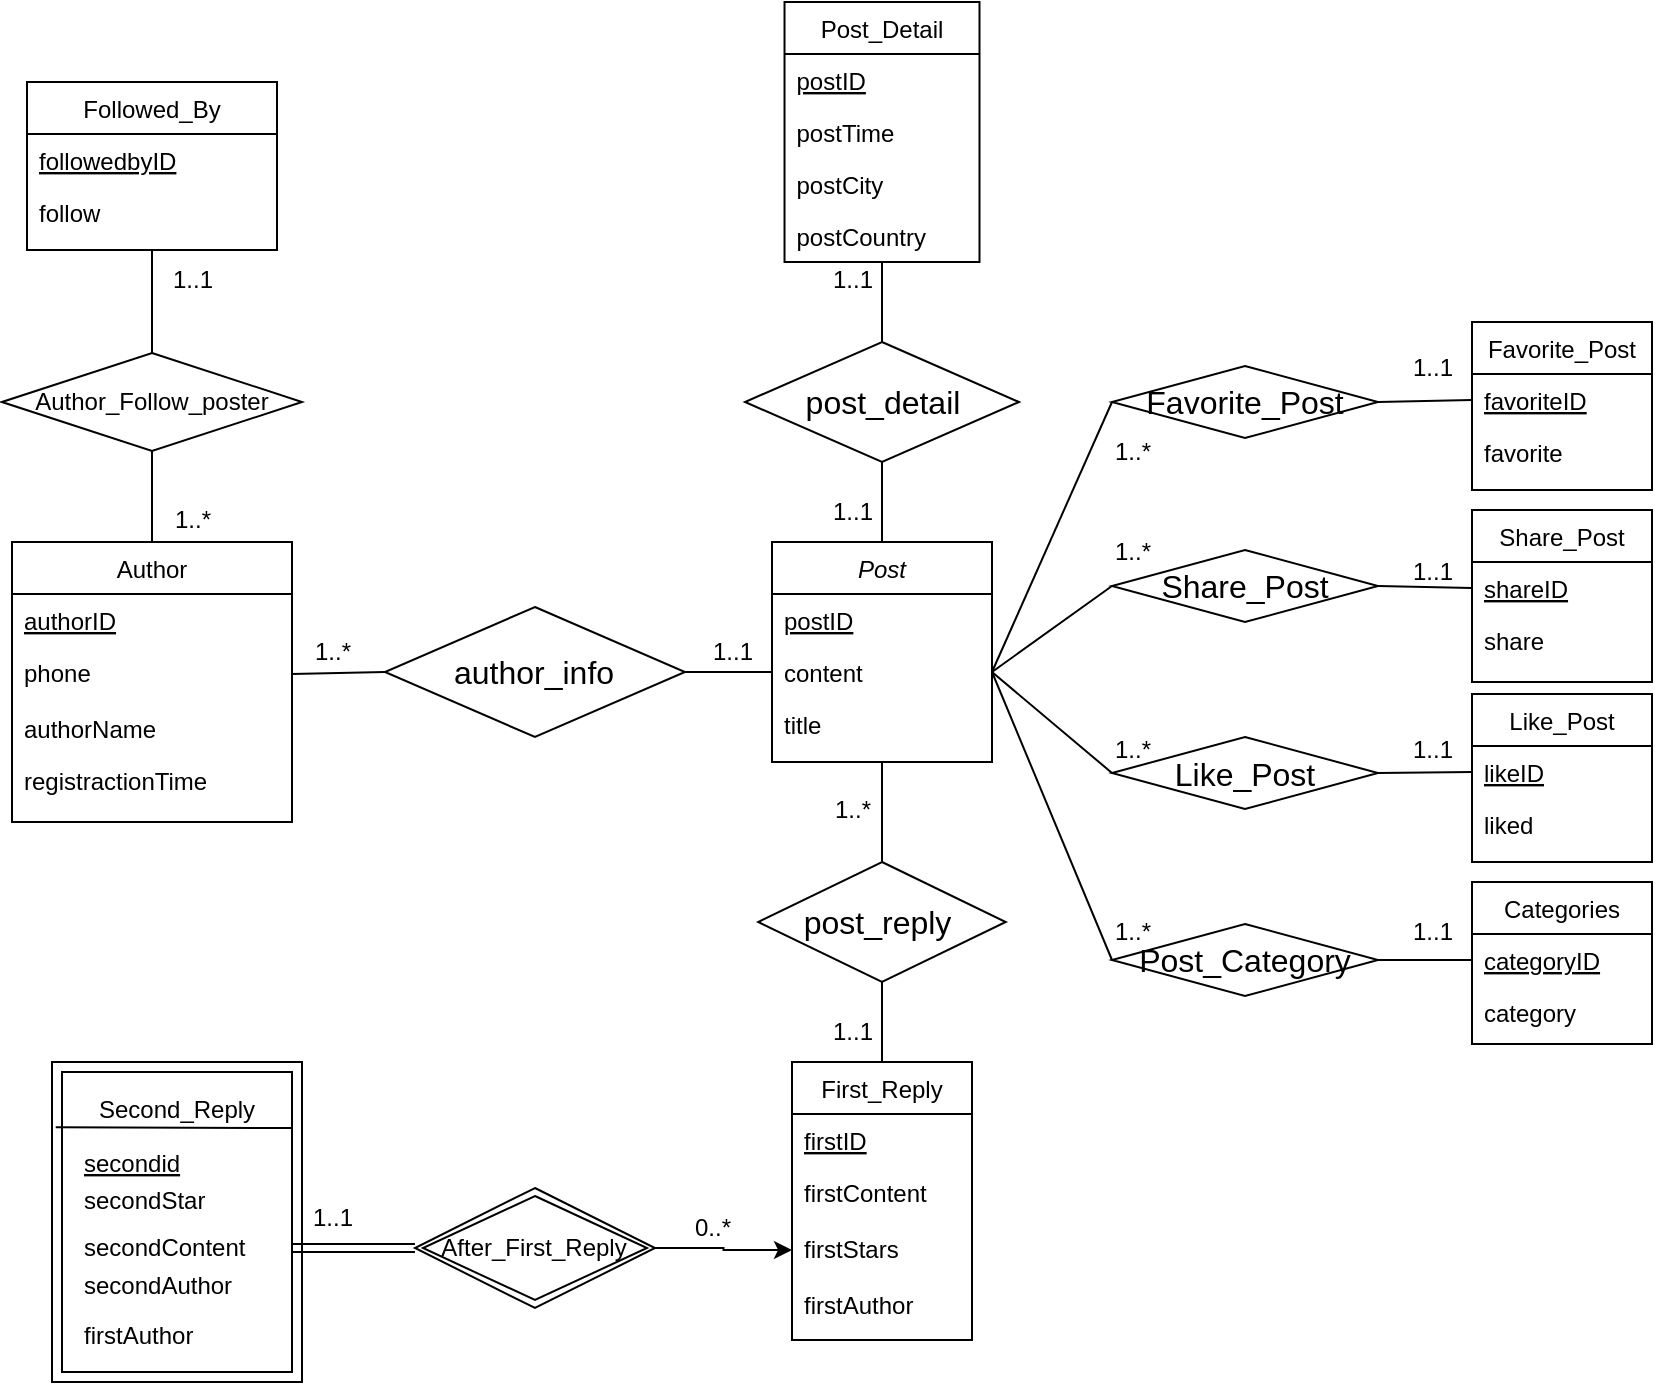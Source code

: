 <mxfile version="21.2.1" type="device">
  <diagram id="C5RBs43oDa-KdzZeNtuy" name="Page-1">
    <mxGraphModel dx="1516" dy="1942" grid="1" gridSize="10" guides="1" tooltips="1" connect="1" arrows="1" fold="1" page="1" pageScale="1" pageWidth="827" pageHeight="1169" math="0" shadow="0">
      <root>
        <mxCell id="WIyWlLk6GJQsqaUBKTNV-0" />
        <mxCell id="WIyWlLk6GJQsqaUBKTNV-1" parent="WIyWlLk6GJQsqaUBKTNV-0" />
        <mxCell id="zkfFHV4jXpPFQw0GAbJ--0" value="Post&#xa;" style="swimlane;fontStyle=2;align=center;verticalAlign=top;childLayout=stackLayout;horizontal=1;startSize=26;horizontalStack=0;resizeParent=1;resizeLast=0;collapsible=1;marginBottom=0;rounded=0;shadow=0;strokeWidth=1;" parent="WIyWlLk6GJQsqaUBKTNV-1" vertex="1">
          <mxGeometry x="220" y="70" width="110" height="110" as="geometry">
            <mxRectangle x="170" y="70" width="160" height="26" as="alternateBounds" />
          </mxGeometry>
        </mxCell>
        <mxCell id="7b5bxTBQ187WUfLb2XNa-0" value="postID" style="text;align=left;verticalAlign=top;spacingLeft=4;spacingRight=4;overflow=hidden;rotatable=0;points=[[0,0.5],[1,0.5]];portConstraint=eastwest;rounded=0;shadow=0;html=0;fontStyle=4" parent="zkfFHV4jXpPFQw0GAbJ--0" vertex="1">
          <mxGeometry y="26" width="110" height="26" as="geometry" />
        </mxCell>
        <mxCell id="zkfFHV4jXpPFQw0GAbJ--3" value="content&#xa;" style="text;align=left;verticalAlign=top;spacingLeft=4;spacingRight=4;overflow=hidden;rotatable=0;points=[[0,0.5],[1,0.5]];portConstraint=eastwest;rounded=0;shadow=0;html=0;" parent="zkfFHV4jXpPFQw0GAbJ--0" vertex="1">
          <mxGeometry y="52" width="110" height="26" as="geometry" />
        </mxCell>
        <mxCell id="zkfFHV4jXpPFQw0GAbJ--1" value="title&#xa;" style="text;align=left;verticalAlign=top;spacingLeft=4;spacingRight=4;overflow=hidden;rotatable=0;points=[[0,0.5],[1,0.5]];portConstraint=eastwest;" parent="zkfFHV4jXpPFQw0GAbJ--0" vertex="1">
          <mxGeometry y="78" width="110" height="28" as="geometry" />
        </mxCell>
        <mxCell id="7b5bxTBQ187WUfLb2XNa-2" value="Post_Detail" style="swimlane;fontStyle=0;align=center;verticalAlign=top;childLayout=stackLayout;horizontal=1;startSize=26;horizontalStack=0;resizeParent=1;resizeLast=0;collapsible=1;marginBottom=0;rounded=0;shadow=0;strokeWidth=1;" parent="WIyWlLk6GJQsqaUBKTNV-1" vertex="1">
          <mxGeometry x="226.26" y="-200" width="97.49" height="130" as="geometry">
            <mxRectangle x="550" y="140" width="160" height="26" as="alternateBounds" />
          </mxGeometry>
        </mxCell>
        <mxCell id="7b5bxTBQ187WUfLb2XNa-3" value="postID" style="text;align=left;verticalAlign=top;spacingLeft=4;spacingRight=4;overflow=hidden;rotatable=0;points=[[0,0.5],[1,0.5]];portConstraint=eastwest;fontStyle=4" parent="7b5bxTBQ187WUfLb2XNa-2" vertex="1">
          <mxGeometry y="26" width="97.49" height="26" as="geometry" />
        </mxCell>
        <mxCell id="7b5bxTBQ187WUfLb2XNa-4" value="postTime" style="text;align=left;verticalAlign=top;spacingLeft=4;spacingRight=4;overflow=hidden;rotatable=0;points=[[0,0.5],[1,0.5]];portConstraint=eastwest;rounded=0;shadow=0;html=0;" parent="7b5bxTBQ187WUfLb2XNa-2" vertex="1">
          <mxGeometry y="52" width="97.49" height="26" as="geometry" />
        </mxCell>
        <mxCell id="7b5bxTBQ187WUfLb2XNa-5" value="postCity" style="text;align=left;verticalAlign=top;spacingLeft=4;spacingRight=4;overflow=hidden;rotatable=0;points=[[0,0.5],[1,0.5]];portConstraint=eastwest;rounded=0;shadow=0;html=0;" parent="7b5bxTBQ187WUfLb2XNa-2" vertex="1">
          <mxGeometry y="78" width="97.49" height="26" as="geometry" />
        </mxCell>
        <mxCell id="BVXQ5DlHGLkS4K23p-El-0" value="postCountry" style="text;align=left;verticalAlign=top;spacingLeft=4;spacingRight=4;overflow=hidden;rotatable=0;points=[[0,0.5],[1,0.5]];portConstraint=eastwest;rounded=0;shadow=0;html=0;" vertex="1" parent="7b5bxTBQ187WUfLb2XNa-2">
          <mxGeometry y="104" width="97.49" height="26" as="geometry" />
        </mxCell>
        <mxCell id="7b5bxTBQ187WUfLb2XNa-12" value="Author" style="swimlane;fontStyle=0;align=center;verticalAlign=top;childLayout=stackLayout;horizontal=1;startSize=26;horizontalStack=0;resizeParent=1;resizeLast=0;collapsible=1;marginBottom=0;rounded=0;shadow=0;strokeWidth=1;" parent="WIyWlLk6GJQsqaUBKTNV-1" vertex="1">
          <mxGeometry x="-160" y="70" width="140" height="140" as="geometry">
            <mxRectangle x="550" y="140" width="160" height="26" as="alternateBounds" />
          </mxGeometry>
        </mxCell>
        <mxCell id="7b5bxTBQ187WUfLb2XNa-13" value="authorID" style="text;align=left;verticalAlign=top;spacingLeft=4;spacingRight=4;overflow=hidden;rotatable=0;points=[[0,0.5],[1,0.5]];portConstraint=eastwest;fontStyle=4" parent="7b5bxTBQ187WUfLb2XNa-12" vertex="1">
          <mxGeometry y="26" width="140" height="26" as="geometry" />
        </mxCell>
        <mxCell id="7b5bxTBQ187WUfLb2XNa-14" value="phone" style="text;align=left;verticalAlign=top;spacingLeft=4;spacingRight=4;overflow=hidden;rotatable=0;points=[[0,0.5],[1,0.5]];portConstraint=eastwest;rounded=0;shadow=0;html=0;" parent="7b5bxTBQ187WUfLb2XNa-12" vertex="1">
          <mxGeometry y="52" width="140" height="28" as="geometry" />
        </mxCell>
        <mxCell id="7b5bxTBQ187WUfLb2XNa-15" value="authorName" style="text;align=left;verticalAlign=top;spacingLeft=4;spacingRight=4;overflow=hidden;rotatable=0;points=[[0,0.5],[1,0.5]];portConstraint=eastwest;rounded=0;shadow=0;html=0;" parent="7b5bxTBQ187WUfLb2XNa-12" vertex="1">
          <mxGeometry y="80" width="140" height="26" as="geometry" />
        </mxCell>
        <mxCell id="7b5bxTBQ187WUfLb2XNa-16" value="registractionTime" style="text;align=left;verticalAlign=top;spacingLeft=4;spacingRight=4;overflow=hidden;rotatable=0;points=[[0,0.5],[1,0.5]];portConstraint=eastwest;rounded=0;shadow=0;html=0;" parent="7b5bxTBQ187WUfLb2XNa-12" vertex="1">
          <mxGeometry y="106" width="140" height="26" as="geometry" />
        </mxCell>
        <mxCell id="7b5bxTBQ187WUfLb2XNa-30" value="First_Reply" style="swimlane;fontStyle=0;align=center;verticalAlign=top;childLayout=stackLayout;horizontal=1;startSize=26;horizontalStack=0;resizeParent=1;resizeLast=0;collapsible=1;marginBottom=0;rounded=0;shadow=0;strokeWidth=1;" parent="WIyWlLk6GJQsqaUBKTNV-1" vertex="1">
          <mxGeometry x="230" y="330" width="90" height="139" as="geometry">
            <mxRectangle x="230" y="140" width="160" height="26" as="alternateBounds" />
          </mxGeometry>
        </mxCell>
        <mxCell id="7b5bxTBQ187WUfLb2XNa-31" value="firstID" style="text;align=left;verticalAlign=top;spacingLeft=4;spacingRight=4;overflow=hidden;rotatable=0;points=[[0,0.5],[1,0.5]];portConstraint=eastwest;rounded=0;shadow=0;html=0;fontStyle=4" parent="7b5bxTBQ187WUfLb2XNa-30" vertex="1">
          <mxGeometry y="26" width="90" height="26" as="geometry" />
        </mxCell>
        <mxCell id="7b5bxTBQ187WUfLb2XNa-32" value="firstContent" style="text;align=left;verticalAlign=top;spacingLeft=4;spacingRight=4;overflow=hidden;rotatable=0;points=[[0,0.5],[1,0.5]];portConstraint=eastwest;rounded=0;shadow=0;html=0;" parent="7b5bxTBQ187WUfLb2XNa-30" vertex="1">
          <mxGeometry y="52" width="90" height="28" as="geometry" />
        </mxCell>
        <mxCell id="7b5bxTBQ187WUfLb2XNa-33" value="firstStars" style="text;align=left;verticalAlign=top;spacingLeft=4;spacingRight=4;overflow=hidden;rotatable=0;points=[[0,0.5],[1,0.5]];portConstraint=eastwest;" parent="7b5bxTBQ187WUfLb2XNa-30" vertex="1">
          <mxGeometry y="80" width="90" height="28" as="geometry" />
        </mxCell>
        <mxCell id="7b5bxTBQ187WUfLb2XNa-34" value="firstAuthor" style="text;align=left;verticalAlign=top;spacingLeft=4;spacingRight=4;overflow=hidden;rotatable=0;points=[[0,0.5],[1,0.5]];portConstraint=eastwest;rounded=0;shadow=0;html=0;" parent="7b5bxTBQ187WUfLb2XNa-30" vertex="1">
          <mxGeometry y="108" width="90" height="26" as="geometry" />
        </mxCell>
        <mxCell id="pQImlsFSsEBteBRKNSg0-4" value="Favorite_Post" style="rhombus;whiteSpace=wrap;html=1;fontSize=16;" parent="WIyWlLk6GJQsqaUBKTNV-1" vertex="1">
          <mxGeometry x="390" y="-18" width="133" height="36" as="geometry" />
        </mxCell>
        <mxCell id="pQImlsFSsEBteBRKNSg0-9" value="" style="endArrow=none;html=1;rounded=0;fontSize=12;startSize=8;endSize=8;curved=1;entryX=0;entryY=0.5;entryDx=0;entryDy=0;exitX=1;exitY=0.5;exitDx=0;exitDy=0;" parent="WIyWlLk6GJQsqaUBKTNV-1" source="zkfFHV4jXpPFQw0GAbJ--3" target="pQImlsFSsEBteBRKNSg0-4" edge="1">
          <mxGeometry width="50" height="50" relative="1" as="geometry">
            <mxPoint x="350" y="330" as="sourcePoint" />
            <mxPoint x="400" y="280" as="targetPoint" />
          </mxGeometry>
        </mxCell>
        <mxCell id="jRoIo9WmsGHraCPld5z3-4" value="post_detail" style="rhombus;whiteSpace=wrap;html=1;fontSize=16;" parent="WIyWlLk6GJQsqaUBKTNV-1" vertex="1">
          <mxGeometry x="206.51" y="-30" width="137" height="60" as="geometry" />
        </mxCell>
        <mxCell id="jRoIo9WmsGHraCPld5z3-6" value="" style="endArrow=none;html=1;rounded=0;fontSize=12;startSize=8;endSize=8;curved=1;entryX=0.5;entryY=1;entryDx=0;entryDy=0;exitX=0.5;exitY=0;exitDx=0;exitDy=0;" parent="WIyWlLk6GJQsqaUBKTNV-1" source="jRoIo9WmsGHraCPld5z3-4" target="7b5bxTBQ187WUfLb2XNa-2" edge="1">
          <mxGeometry width="50" height="50" relative="1" as="geometry">
            <mxPoint x="310" y="-50" as="sourcePoint" />
            <mxPoint x="360" y="-100" as="targetPoint" />
          </mxGeometry>
        </mxCell>
        <mxCell id="jRoIo9WmsGHraCPld5z3-7" value="" style="endArrow=none;html=1;rounded=0;fontSize=12;startSize=8;endSize=8;curved=1;entryX=0.5;entryY=1;entryDx=0;entryDy=0;exitX=0.5;exitY=0;exitDx=0;exitDy=0;" parent="WIyWlLk6GJQsqaUBKTNV-1" source="zkfFHV4jXpPFQw0GAbJ--0" target="jRoIo9WmsGHraCPld5z3-4" edge="1">
          <mxGeometry width="50" height="50" relative="1" as="geometry">
            <mxPoint x="310" y="-50" as="sourcePoint" />
            <mxPoint x="360" y="-100" as="targetPoint" />
          </mxGeometry>
        </mxCell>
        <mxCell id="jRoIo9WmsGHraCPld5z3-8" value="author_info" style="rhombus;whiteSpace=wrap;html=1;fontSize=16;" parent="WIyWlLk6GJQsqaUBKTNV-1" vertex="1">
          <mxGeometry x="26.49" y="102.5" width="150" height="65" as="geometry" />
        </mxCell>
        <mxCell id="jRoIo9WmsGHraCPld5z3-11" value="post_reply&amp;nbsp;" style="rhombus;whiteSpace=wrap;html=1;fontSize=16;" parent="WIyWlLk6GJQsqaUBKTNV-1" vertex="1">
          <mxGeometry x="213.13" y="230" width="123.75" height="60" as="geometry" />
        </mxCell>
        <mxCell id="jRoIo9WmsGHraCPld5z3-12" value="" style="endArrow=none;html=1;rounded=0;fontSize=12;startSize=8;endSize=8;curved=1;exitX=0.5;exitY=0;exitDx=0;exitDy=0;entryX=0.5;entryY=1;entryDx=0;entryDy=0;" parent="WIyWlLk6GJQsqaUBKTNV-1" source="jRoIo9WmsGHraCPld5z3-11" target="zkfFHV4jXpPFQw0GAbJ--0" edge="1">
          <mxGeometry width="50" height="50" relative="1" as="geometry">
            <mxPoint x="-30" y="340" as="sourcePoint" />
            <mxPoint x="230" y="200" as="targetPoint" />
          </mxGeometry>
        </mxCell>
        <mxCell id="jRoIo9WmsGHraCPld5z3-13" value="" style="endArrow=none;html=1;rounded=0;fontSize=12;startSize=8;endSize=8;curved=1;entryX=0.5;entryY=1;entryDx=0;entryDy=0;exitX=0.5;exitY=0;exitDx=0;exitDy=0;" parent="WIyWlLk6GJQsqaUBKTNV-1" source="7b5bxTBQ187WUfLb2XNa-30" target="jRoIo9WmsGHraCPld5z3-11" edge="1">
          <mxGeometry width="50" height="50" relative="1" as="geometry">
            <mxPoint x="-90" y="125" as="sourcePoint" />
            <mxPoint x="20" y="290" as="targetPoint" />
            <Array as="points" />
          </mxGeometry>
        </mxCell>
        <mxCell id="MncGQHJ-3_Vgf6a1yB7t-2" value="" style="endArrow=none;html=1;rounded=0;exitX=1;exitY=0.5;exitDx=0;exitDy=0;entryX=0;entryY=0.5;entryDx=0;entryDy=0;" parent="WIyWlLk6GJQsqaUBKTNV-1" source="jRoIo9WmsGHraCPld5z3-8" target="zkfFHV4jXpPFQw0GAbJ--3" edge="1">
          <mxGeometry width="50" height="50" relative="1" as="geometry">
            <mxPoint x="410" y="180" as="sourcePoint" />
            <mxPoint x="460" y="130" as="targetPoint" />
          </mxGeometry>
        </mxCell>
        <mxCell id="MncGQHJ-3_Vgf6a1yB7t-3" value="" style="endArrow=none;html=1;rounded=0;exitX=1;exitY=0.5;exitDx=0;exitDy=0;entryX=0;entryY=0.5;entryDx=0;entryDy=0;" parent="WIyWlLk6GJQsqaUBKTNV-1" source="7b5bxTBQ187WUfLb2XNa-14" target="jRoIo9WmsGHraCPld5z3-8" edge="1">
          <mxGeometry width="50" height="50" relative="1" as="geometry">
            <mxPoint x="410" y="180" as="sourcePoint" />
            <mxPoint x="460" y="130" as="targetPoint" />
          </mxGeometry>
        </mxCell>
        <mxCell id="PRiovcdTmzTmVOK_WKT8-30" value="" style="edgeStyle=orthogonalEdgeStyle;rounded=0;orthogonalLoop=1;jettySize=auto;html=1;" parent="WIyWlLk6GJQsqaUBKTNV-1" source="7yfGMCTPpfERg5BzqTi5-1" target="7b5bxTBQ187WUfLb2XNa-33" edge="1">
          <mxGeometry relative="1" as="geometry" />
        </mxCell>
        <mxCell id="7yfGMCTPpfERg5BzqTi5-1" value="After_First_Reply" style="shape=rhombus;double=1;perimeter=rhombusPerimeter;whiteSpace=wrap;html=1;align=center;" parent="WIyWlLk6GJQsqaUBKTNV-1" vertex="1">
          <mxGeometry x="41.49" y="393" width="120" height="60" as="geometry" />
        </mxCell>
        <mxCell id="7yfGMCTPpfERg5BzqTi5-12" value="" style="shape=ext;margin=3;double=1;whiteSpace=wrap;html=1;align=center;" parent="WIyWlLk6GJQsqaUBKTNV-1" vertex="1">
          <mxGeometry x="-140" y="330" width="125" height="160" as="geometry" />
        </mxCell>
        <mxCell id="jRoIo9WmsGHraCPld5z3-18" value="secondContent" style="text;align=left;verticalAlign=top;spacingLeft=4;spacingRight=4;overflow=hidden;rotatable=0;points=[[0,0.5],[1,0.5]];portConstraint=eastwest;rounded=0;shadow=0;html=0;" parent="WIyWlLk6GJQsqaUBKTNV-1" vertex="1">
          <mxGeometry x="-130" y="409" width="110" height="28" as="geometry" />
        </mxCell>
        <mxCell id="jRoIo9WmsGHraCPld5z3-16" value="secondAuthor" style="text;align=left;verticalAlign=top;spacingLeft=4;spacingRight=4;overflow=hidden;rotatable=0;points=[[0,0.5],[1,0.5]];portConstraint=eastwest;rounded=0;shadow=0;html=0;" parent="WIyWlLk6GJQsqaUBKTNV-1" vertex="1">
          <mxGeometry x="-130" y="428" width="110" height="27" as="geometry" />
        </mxCell>
        <mxCell id="MncGQHJ-3_Vgf6a1yB7t-5" value="secondid" style="text;align=left;verticalAlign=top;spacingLeft=4;spacingRight=4;overflow=hidden;rotatable=0;points=[[0,0.5],[1,0.5]];portConstraint=eastwest;rounded=0;shadow=0;html=0;fontStyle=4" parent="WIyWlLk6GJQsqaUBKTNV-1" vertex="1">
          <mxGeometry x="-130" y="367" width="110" height="26" as="geometry" />
        </mxCell>
        <mxCell id="7yfGMCTPpfERg5BzqTi5-15" value="secondStar" style="text;align=left;verticalAlign=top;spacingLeft=4;spacingRight=4;overflow=hidden;rotatable=0;points=[[0,0.5],[1,0.5]];portConstraint=eastwest;rounded=0;shadow=0;html=0;" parent="WIyWlLk6GJQsqaUBKTNV-1" vertex="1">
          <mxGeometry x="-130" y="385.5" width="110" height="28" as="geometry" />
        </mxCell>
        <mxCell id="7yfGMCTPpfERg5BzqTi5-16" value="Second_Reply" style="text;align=left;verticalAlign=top;spacingLeft=4;spacingRight=4;overflow=hidden;rotatable=0;points=[[0,0.5],[1,0.5]];portConstraint=eastwest;rounded=0;shadow=0;html=0;" parent="WIyWlLk6GJQsqaUBKTNV-1" vertex="1">
          <mxGeometry x="-122.5" y="340" width="90" height="28" as="geometry" />
        </mxCell>
        <mxCell id="7yfGMCTPpfERg5BzqTi5-17" value="" style="endArrow=none;html=1;rounded=0;entryX=0.015;entryY=0.204;entryDx=0;entryDy=0;entryPerimeter=0;" parent="WIyWlLk6GJQsqaUBKTNV-1" target="7yfGMCTPpfERg5BzqTi5-12" edge="1">
          <mxGeometry width="50" height="50" relative="1" as="geometry">
            <mxPoint x="-20" y="363" as="sourcePoint" />
            <mxPoint x="-345" y="220" as="targetPoint" />
          </mxGeometry>
        </mxCell>
        <mxCell id="7yfGMCTPpfERg5BzqTi5-18" value="" style="shape=link;html=1;rounded=0;exitX=0;exitY=0.5;exitDx=0;exitDy=0;entryX=1;entryY=0.5;entryDx=0;entryDy=0;" parent="WIyWlLk6GJQsqaUBKTNV-1" source="7yfGMCTPpfERg5BzqTi5-1" target="jRoIo9WmsGHraCPld5z3-18" edge="1">
          <mxGeometry relative="1" as="geometry">
            <mxPoint x="60" y="396" as="sourcePoint" />
            <mxPoint x="20" y="396" as="targetPoint" />
          </mxGeometry>
        </mxCell>
        <mxCell id="7yfGMCTPpfERg5BzqTi5-21" value="1..1" style="text;html=1;align=center;verticalAlign=middle;resizable=0;points=[];autosize=1;strokeColor=none;fillColor=none;" parent="WIyWlLk6GJQsqaUBKTNV-1" vertex="1">
          <mxGeometry x="180" y="110" width="40" height="30" as="geometry" />
        </mxCell>
        <mxCell id="7yfGMCTPpfERg5BzqTi5-22" value="1..*" style="text;html=1;align=center;verticalAlign=middle;resizable=0;points=[];autosize=1;strokeColor=none;fillColor=none;" parent="WIyWlLk6GJQsqaUBKTNV-1" vertex="1">
          <mxGeometry x="-20" y="110" width="40" height="30" as="geometry" />
        </mxCell>
        <mxCell id="7yfGMCTPpfERg5BzqTi5-24" value="1..*" style="text;html=1;align=center;verticalAlign=middle;resizable=0;points=[];autosize=1;strokeColor=none;fillColor=none;" parent="WIyWlLk6GJQsqaUBKTNV-1" vertex="1">
          <mxGeometry x="380" y="10" width="40" height="30" as="geometry" />
        </mxCell>
        <mxCell id="7yfGMCTPpfERg5BzqTi5-25" value="1..1" style="text;html=1;align=center;verticalAlign=middle;resizable=0;points=[];autosize=1;strokeColor=none;fillColor=none;" parent="WIyWlLk6GJQsqaUBKTNV-1" vertex="1">
          <mxGeometry x="240" y="40" width="40" height="30" as="geometry" />
        </mxCell>
        <mxCell id="7yfGMCTPpfERg5BzqTi5-26" value="1..1" style="text;html=1;align=center;verticalAlign=middle;resizable=0;points=[];autosize=1;strokeColor=none;fillColor=none;" parent="WIyWlLk6GJQsqaUBKTNV-1" vertex="1">
          <mxGeometry x="240" y="-76" width="40" height="30" as="geometry" />
        </mxCell>
        <mxCell id="7yfGMCTPpfERg5BzqTi5-27" value="1..*" style="text;html=1;align=center;verticalAlign=middle;resizable=0;points=[];autosize=1;strokeColor=none;fillColor=none;" parent="WIyWlLk6GJQsqaUBKTNV-1" vertex="1">
          <mxGeometry x="240" y="189" width="40" height="30" as="geometry" />
        </mxCell>
        <mxCell id="7yfGMCTPpfERg5BzqTi5-28" value="1..1" style="text;html=1;align=center;verticalAlign=middle;resizable=0;points=[];autosize=1;strokeColor=none;fillColor=none;" parent="WIyWlLk6GJQsqaUBKTNV-1" vertex="1">
          <mxGeometry x="240" y="300" width="40" height="30" as="geometry" />
        </mxCell>
        <mxCell id="7yfGMCTPpfERg5BzqTi5-29" value="0..*" style="text;html=1;align=center;verticalAlign=middle;resizable=0;points=[];autosize=1;strokeColor=none;fillColor=none;" parent="WIyWlLk6GJQsqaUBKTNV-1" vertex="1">
          <mxGeometry x="170" y="398" width="40" height="30" as="geometry" />
        </mxCell>
        <mxCell id="7yfGMCTPpfERg5BzqTi5-30" value="1..1" style="text;html=1;align=center;verticalAlign=middle;resizable=0;points=[];autosize=1;strokeColor=none;fillColor=none;" parent="WIyWlLk6GJQsqaUBKTNV-1" vertex="1">
          <mxGeometry x="-20" y="393" width="40" height="30" as="geometry" />
        </mxCell>
        <mxCell id="qeKMyD4Od0ZFjjSn9PqW-0" value="Share_Post" style="swimlane;fontStyle=0;align=center;verticalAlign=top;childLayout=stackLayout;horizontal=1;startSize=26;horizontalStack=0;resizeParent=1;resizeLast=0;collapsible=1;marginBottom=0;rounded=0;shadow=0;strokeWidth=1;" parent="WIyWlLk6GJQsqaUBKTNV-1" vertex="1">
          <mxGeometry x="570" y="54" width="90" height="86" as="geometry">
            <mxRectangle x="550" y="140" width="160" height="26" as="alternateBounds" />
          </mxGeometry>
        </mxCell>
        <mxCell id="PRiovcdTmzTmVOK_WKT8-26" value="shareID" style="text;align=left;verticalAlign=top;spacingLeft=4;spacingRight=4;overflow=hidden;rotatable=0;points=[[0,0.5],[1,0.5]];portConstraint=eastwest;fontStyle=4" parent="qeKMyD4Od0ZFjjSn9PqW-0" vertex="1">
          <mxGeometry y="26" width="90" height="26" as="geometry" />
        </mxCell>
        <mxCell id="qeKMyD4Od0ZFjjSn9PqW-4" value="share" style="text;align=left;verticalAlign=top;spacingLeft=4;spacingRight=4;overflow=hidden;rotatable=0;points=[[0,0.5],[1,0.5]];portConstraint=eastwest;rounded=0;shadow=0;html=0;" parent="qeKMyD4Od0ZFjjSn9PqW-0" vertex="1">
          <mxGeometry y="52" width="90" height="26" as="geometry" />
        </mxCell>
        <mxCell id="qeKMyD4Od0ZFjjSn9PqW-6" value="Favorite_Post" style="swimlane;fontStyle=0;align=center;verticalAlign=top;childLayout=stackLayout;horizontal=1;startSize=26;horizontalStack=0;resizeParent=1;resizeLast=0;collapsible=1;marginBottom=0;rounded=0;shadow=0;strokeWidth=1;" parent="WIyWlLk6GJQsqaUBKTNV-1" vertex="1">
          <mxGeometry x="570" y="-40" width="90" height="84" as="geometry">
            <mxRectangle x="550" y="140" width="160" height="26" as="alternateBounds" />
          </mxGeometry>
        </mxCell>
        <mxCell id="qeKMyD4Od0ZFjjSn9PqW-7" value="favoriteID" style="text;align=left;verticalAlign=top;spacingLeft=4;spacingRight=4;overflow=hidden;rotatable=0;points=[[0,0.5],[1,0.5]];portConstraint=eastwest;fontStyle=4" parent="qeKMyD4Od0ZFjjSn9PqW-6" vertex="1">
          <mxGeometry y="26" width="90" height="26" as="geometry" />
        </mxCell>
        <mxCell id="qeKMyD4Od0ZFjjSn9PqW-9" value="favorite" style="text;align=left;verticalAlign=top;spacingLeft=4;spacingRight=4;overflow=hidden;rotatable=0;points=[[0,0.5],[1,0.5]];portConstraint=eastwest;rounded=0;shadow=0;html=0;" parent="qeKMyD4Od0ZFjjSn9PqW-6" vertex="1">
          <mxGeometry y="52" width="90" height="32" as="geometry" />
        </mxCell>
        <mxCell id="qeKMyD4Od0ZFjjSn9PqW-12" value="Followed_By" style="swimlane;fontStyle=0;align=center;verticalAlign=top;childLayout=stackLayout;horizontal=1;startSize=26;horizontalStack=0;resizeParent=1;resizeLast=0;collapsible=1;marginBottom=0;rounded=0;shadow=0;strokeWidth=1;" parent="WIyWlLk6GJQsqaUBKTNV-1" vertex="1">
          <mxGeometry x="-152.5" y="-160" width="125" height="84" as="geometry">
            <mxRectangle x="550" y="140" width="160" height="26" as="alternateBounds" />
          </mxGeometry>
        </mxCell>
        <mxCell id="qeKMyD4Od0ZFjjSn9PqW-13" value="followedbyID" style="text;align=left;verticalAlign=top;spacingLeft=4;spacingRight=4;overflow=hidden;rotatable=0;points=[[0,0.5],[1,0.5]];portConstraint=eastwest;fontStyle=4" parent="qeKMyD4Od0ZFjjSn9PqW-12" vertex="1">
          <mxGeometry y="26" width="125" height="26" as="geometry" />
        </mxCell>
        <mxCell id="qeKMyD4Od0ZFjjSn9PqW-14" value="follow" style="text;align=left;verticalAlign=top;spacingLeft=4;spacingRight=4;overflow=hidden;rotatable=0;points=[[0,0.5],[1,0.5]];portConstraint=eastwest;rounded=0;shadow=0;html=0;" parent="qeKMyD4Od0ZFjjSn9PqW-12" vertex="1">
          <mxGeometry y="52" width="125" height="26" as="geometry" />
        </mxCell>
        <mxCell id="qeKMyD4Od0ZFjjSn9PqW-18" value="Categories" style="swimlane;fontStyle=0;align=center;verticalAlign=top;childLayout=stackLayout;horizontal=1;startSize=26;horizontalStack=0;resizeParent=1;resizeLast=0;collapsible=1;marginBottom=0;rounded=0;shadow=0;strokeWidth=1;" parent="WIyWlLk6GJQsqaUBKTNV-1" vertex="1">
          <mxGeometry x="570" y="240" width="90" height="81" as="geometry">
            <mxRectangle x="550" y="140" width="160" height="26" as="alternateBounds" />
          </mxGeometry>
        </mxCell>
        <mxCell id="PRiovcdTmzTmVOK_WKT8-28" value="categoryID" style="text;align=left;verticalAlign=top;spacingLeft=4;spacingRight=4;overflow=hidden;rotatable=0;points=[[0,0.5],[1,0.5]];portConstraint=eastwest;fontStyle=4" parent="qeKMyD4Od0ZFjjSn9PqW-18" vertex="1">
          <mxGeometry y="26" width="90" height="26" as="geometry" />
        </mxCell>
        <mxCell id="qeKMyD4Od0ZFjjSn9PqW-20" value="category" style="text;align=left;verticalAlign=top;spacingLeft=4;spacingRight=4;overflow=hidden;rotatable=0;points=[[0,0.5],[1,0.5]];portConstraint=eastwest;rounded=0;shadow=0;html=0;" parent="qeKMyD4Od0ZFjjSn9PqW-18" vertex="1">
          <mxGeometry y="52" width="90" height="26" as="geometry" />
        </mxCell>
        <mxCell id="PRiovcdTmzTmVOK_WKT8-0" value="Like_Post" style="swimlane;fontStyle=0;align=center;verticalAlign=top;childLayout=stackLayout;horizontal=1;startSize=26;horizontalStack=0;resizeParent=1;resizeLast=0;collapsible=1;marginBottom=0;rounded=0;shadow=0;strokeWidth=1;" parent="WIyWlLk6GJQsqaUBKTNV-1" vertex="1">
          <mxGeometry x="570" y="146" width="90" height="84" as="geometry">
            <mxRectangle x="550" y="140" width="160" height="26" as="alternateBounds" />
          </mxGeometry>
        </mxCell>
        <mxCell id="PRiovcdTmzTmVOK_WKT8-27" value="likeID" style="text;align=left;verticalAlign=top;spacingLeft=4;spacingRight=4;overflow=hidden;rotatable=0;points=[[0,0.5],[1,0.5]];portConstraint=eastwest;fontStyle=4" parent="PRiovcdTmzTmVOK_WKT8-0" vertex="1">
          <mxGeometry y="26" width="90" height="26" as="geometry" />
        </mxCell>
        <mxCell id="PRiovcdTmzTmVOK_WKT8-5" value="liked" style="text;align=left;verticalAlign=top;spacingLeft=4;spacingRight=4;overflow=hidden;rotatable=0;points=[[0,0.5],[1,0.5]];portConstraint=eastwest;rounded=0;shadow=0;html=0;" parent="PRiovcdTmzTmVOK_WKT8-0" vertex="1">
          <mxGeometry y="52" width="90" height="26" as="geometry" />
        </mxCell>
        <mxCell id="PRiovcdTmzTmVOK_WKT8-10" value="Author_Follow_poster" style="shape=rhombus;perimeter=rhombusPerimeter;whiteSpace=wrap;html=1;align=center;" parent="WIyWlLk6GJQsqaUBKTNV-1" vertex="1">
          <mxGeometry x="-165" y="-24.5" width="150" height="49" as="geometry" />
        </mxCell>
        <mxCell id="PRiovcdTmzTmVOK_WKT8-11" value="" style="endArrow=none;html=1;rounded=0;entryX=0.5;entryY=0;entryDx=0;entryDy=0;exitX=0.5;exitY=1;exitDx=0;exitDy=0;" parent="WIyWlLk6GJQsqaUBKTNV-1" source="qeKMyD4Od0ZFjjSn9PqW-12" target="PRiovcdTmzTmVOK_WKT8-10" edge="1">
          <mxGeometry relative="1" as="geometry">
            <mxPoint x="-90" y="360" as="sourcePoint" />
            <mxPoint x="120" y="240" as="targetPoint" />
          </mxGeometry>
        </mxCell>
        <mxCell id="PRiovcdTmzTmVOK_WKT8-13" value="" style="endArrow=none;html=1;rounded=0;exitX=0.5;exitY=0;exitDx=0;exitDy=0;entryX=0.5;entryY=1;entryDx=0;entryDy=0;" parent="WIyWlLk6GJQsqaUBKTNV-1" source="7b5bxTBQ187WUfLb2XNa-12" target="PRiovcdTmzTmVOK_WKT8-10" edge="1">
          <mxGeometry relative="1" as="geometry">
            <mxPoint x="-40" y="240" as="sourcePoint" />
            <mxPoint x="120" y="240" as="targetPoint" />
          </mxGeometry>
        </mxCell>
        <mxCell id="PRiovcdTmzTmVOK_WKT8-15" value="Share_Post" style="rhombus;whiteSpace=wrap;html=1;fontSize=16;" parent="WIyWlLk6GJQsqaUBKTNV-1" vertex="1">
          <mxGeometry x="390" y="74" width="133" height="36" as="geometry" />
        </mxCell>
        <mxCell id="PRiovcdTmzTmVOK_WKT8-16" value="Like_Post" style="rhombus;whiteSpace=wrap;html=1;fontSize=16;" parent="WIyWlLk6GJQsqaUBKTNV-1" vertex="1">
          <mxGeometry x="390" y="167.5" width="133" height="36" as="geometry" />
        </mxCell>
        <mxCell id="PRiovcdTmzTmVOK_WKT8-17" value="Post_Category" style="rhombus;whiteSpace=wrap;html=1;fontSize=16;" parent="WIyWlLk6GJQsqaUBKTNV-1" vertex="1">
          <mxGeometry x="390" y="261" width="133" height="36" as="geometry" />
        </mxCell>
        <mxCell id="PRiovcdTmzTmVOK_WKT8-19" value="" style="endArrow=none;html=1;rounded=0;exitX=1;exitY=0.5;exitDx=0;exitDy=0;entryX=0;entryY=0.5;entryDx=0;entryDy=0;" parent="WIyWlLk6GJQsqaUBKTNV-1" source="PRiovcdTmzTmVOK_WKT8-16" target="PRiovcdTmzTmVOK_WKT8-27" edge="1">
          <mxGeometry relative="1" as="geometry">
            <mxPoint x="410" y="50" as="sourcePoint" />
            <mxPoint x="560" y="121" as="targetPoint" />
          </mxGeometry>
        </mxCell>
        <mxCell id="PRiovcdTmzTmVOK_WKT8-20" value="" style="endArrow=none;html=1;rounded=0;exitX=1;exitY=0.5;exitDx=0;exitDy=0;entryX=0;entryY=0.5;entryDx=0;entryDy=0;" parent="WIyWlLk6GJQsqaUBKTNV-1" source="PRiovcdTmzTmVOK_WKT8-15" target="PRiovcdTmzTmVOK_WKT8-26" edge="1">
          <mxGeometry relative="1" as="geometry">
            <mxPoint x="410" y="50" as="sourcePoint" />
            <mxPoint x="565" y="-11" as="targetPoint" />
          </mxGeometry>
        </mxCell>
        <mxCell id="PRiovcdTmzTmVOK_WKT8-21" value="" style="endArrow=none;html=1;rounded=0;exitX=1;exitY=0.5;exitDx=0;exitDy=0;entryX=0;entryY=0.5;entryDx=0;entryDy=0;" parent="WIyWlLk6GJQsqaUBKTNV-1" source="pQImlsFSsEBteBRKNSg0-4" target="qeKMyD4Od0ZFjjSn9PqW-7" edge="1">
          <mxGeometry relative="1" as="geometry">
            <mxPoint x="410" y="50" as="sourcePoint" />
            <mxPoint x="570" y="50" as="targetPoint" />
          </mxGeometry>
        </mxCell>
        <mxCell id="PRiovcdTmzTmVOK_WKT8-22" value="" style="endArrow=none;html=1;rounded=0;exitX=1;exitY=0.5;exitDx=0;exitDy=0;entryX=0;entryY=0.5;entryDx=0;entryDy=0;" parent="WIyWlLk6GJQsqaUBKTNV-1" source="zkfFHV4jXpPFQw0GAbJ--3" target="PRiovcdTmzTmVOK_WKT8-17" edge="1">
          <mxGeometry relative="1" as="geometry">
            <mxPoint x="410" y="120" as="sourcePoint" />
            <mxPoint x="570" y="120" as="targetPoint" />
          </mxGeometry>
        </mxCell>
        <mxCell id="PRiovcdTmzTmVOK_WKT8-23" value="" style="endArrow=none;html=1;rounded=0;exitX=1;exitY=0.5;exitDx=0;exitDy=0;entryX=0;entryY=0.5;entryDx=0;entryDy=0;" parent="WIyWlLk6GJQsqaUBKTNV-1" source="zkfFHV4jXpPFQw0GAbJ--3" target="PRiovcdTmzTmVOK_WKT8-16" edge="1">
          <mxGeometry relative="1" as="geometry">
            <mxPoint x="410" y="120" as="sourcePoint" />
            <mxPoint x="570" y="120" as="targetPoint" />
          </mxGeometry>
        </mxCell>
        <mxCell id="PRiovcdTmzTmVOK_WKT8-24" value="" style="endArrow=none;html=1;rounded=0;exitX=1;exitY=0.5;exitDx=0;exitDy=0;entryX=0;entryY=0.5;entryDx=0;entryDy=0;" parent="WIyWlLk6GJQsqaUBKTNV-1" source="zkfFHV4jXpPFQw0GAbJ--3" target="PRiovcdTmzTmVOK_WKT8-15" edge="1">
          <mxGeometry relative="1" as="geometry">
            <mxPoint x="410" y="120" as="sourcePoint" />
            <mxPoint x="570" y="120" as="targetPoint" />
          </mxGeometry>
        </mxCell>
        <mxCell id="PRiovcdTmzTmVOK_WKT8-33" value="1..1" style="text;html=1;align=center;verticalAlign=middle;resizable=0;points=[];autosize=1;strokeColor=none;fillColor=none;" parent="WIyWlLk6GJQsqaUBKTNV-1" vertex="1">
          <mxGeometry x="530" y="-32" width="40" height="30" as="geometry" />
        </mxCell>
        <mxCell id="PRiovcdTmzTmVOK_WKT8-34" value="1..1" style="text;html=1;align=center;verticalAlign=middle;resizable=0;points=[];autosize=1;strokeColor=none;fillColor=none;" parent="WIyWlLk6GJQsqaUBKTNV-1" vertex="1">
          <mxGeometry x="530" y="159" width="40" height="30" as="geometry" />
        </mxCell>
        <mxCell id="PRiovcdTmzTmVOK_WKT8-35" value="1..1" style="text;html=1;align=center;verticalAlign=middle;resizable=0;points=[];autosize=1;strokeColor=none;fillColor=none;" parent="WIyWlLk6GJQsqaUBKTNV-1" vertex="1">
          <mxGeometry x="530" y="70" width="40" height="30" as="geometry" />
        </mxCell>
        <mxCell id="PRiovcdTmzTmVOK_WKT8-37" value="" style="endArrow=none;html=1;rounded=0;exitX=1;exitY=0.5;exitDx=0;exitDy=0;entryX=0;entryY=0.5;entryDx=0;entryDy=0;" parent="WIyWlLk6GJQsqaUBKTNV-1" source="PRiovcdTmzTmVOK_WKT8-17" target="PRiovcdTmzTmVOK_WKT8-28" edge="1">
          <mxGeometry relative="1" as="geometry">
            <mxPoint x="523" y="279" as="sourcePoint" />
            <mxPoint x="570" y="279" as="targetPoint" />
          </mxGeometry>
        </mxCell>
        <mxCell id="PRiovcdTmzTmVOK_WKT8-36" value="1..1" style="text;html=1;align=center;verticalAlign=middle;resizable=0;points=[];autosize=1;strokeColor=none;fillColor=none;" parent="WIyWlLk6GJQsqaUBKTNV-1" vertex="1">
          <mxGeometry x="530" y="250" width="40" height="30" as="geometry" />
        </mxCell>
        <mxCell id="PRiovcdTmzTmVOK_WKT8-38" value="1..*" style="text;html=1;align=center;verticalAlign=middle;resizable=0;points=[];autosize=1;strokeColor=none;fillColor=none;" parent="WIyWlLk6GJQsqaUBKTNV-1" vertex="1">
          <mxGeometry x="380" y="60" width="40" height="30" as="geometry" />
        </mxCell>
        <mxCell id="PRiovcdTmzTmVOK_WKT8-39" value="1..*" style="text;html=1;align=center;verticalAlign=middle;resizable=0;points=[];autosize=1;strokeColor=none;fillColor=none;" parent="WIyWlLk6GJQsqaUBKTNV-1" vertex="1">
          <mxGeometry x="380" y="159" width="40" height="30" as="geometry" />
        </mxCell>
        <mxCell id="PRiovcdTmzTmVOK_WKT8-40" value="1..*" style="text;html=1;align=center;verticalAlign=middle;resizable=0;points=[];autosize=1;strokeColor=none;fillColor=none;" parent="WIyWlLk6GJQsqaUBKTNV-1" vertex="1">
          <mxGeometry x="380" y="250" width="40" height="30" as="geometry" />
        </mxCell>
        <mxCell id="PRiovcdTmzTmVOK_WKT8-41" value="1..*" style="text;html=1;align=center;verticalAlign=middle;resizable=0;points=[];autosize=1;strokeColor=none;fillColor=none;" parent="WIyWlLk6GJQsqaUBKTNV-1" vertex="1">
          <mxGeometry x="-90" y="44" width="40" height="30" as="geometry" />
        </mxCell>
        <mxCell id="PRiovcdTmzTmVOK_WKT8-42" value="1..1" style="text;html=1;align=center;verticalAlign=middle;resizable=0;points=[];autosize=1;strokeColor=none;fillColor=none;" parent="WIyWlLk6GJQsqaUBKTNV-1" vertex="1">
          <mxGeometry x="-90" y="-76" width="40" height="30" as="geometry" />
        </mxCell>
        <mxCell id="BVXQ5DlHGLkS4K23p-El-3" value="firstAuthor" style="text;align=left;verticalAlign=top;spacingLeft=4;spacingRight=4;overflow=hidden;rotatable=0;points=[[0,0.5],[1,0.5]];portConstraint=eastwest;rounded=0;shadow=0;html=0;" vertex="1" parent="WIyWlLk6GJQsqaUBKTNV-1">
          <mxGeometry x="-130" y="453" width="110" height="26" as="geometry" />
        </mxCell>
      </root>
    </mxGraphModel>
  </diagram>
</mxfile>
